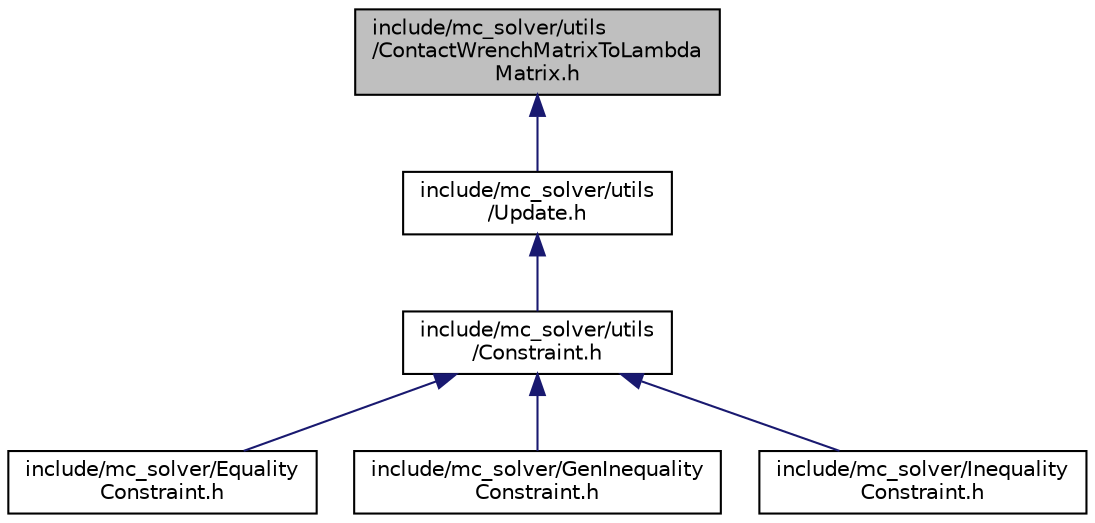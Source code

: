 digraph "include/mc_solver/utils/ContactWrenchMatrixToLambdaMatrix.h"
{
 // INTERACTIVE_SVG=YES
  edge [fontname="Helvetica",fontsize="10",labelfontname="Helvetica",labelfontsize="10"];
  node [fontname="Helvetica",fontsize="10",shape=record];
  Node73 [label="include/mc_solver/utils\l/ContactWrenchMatrixToLambda\lMatrix.h",height=0.2,width=0.4,color="black", fillcolor="grey75", style="filled", fontcolor="black"];
  Node73 -> Node74 [dir="back",color="midnightblue",fontsize="10",style="solid",fontname="Helvetica"];
  Node74 [label="include/mc_solver/utils\l/Update.h",height=0.2,width=0.4,color="black", fillcolor="white", style="filled",URL="$Update_8h.html"];
  Node74 -> Node75 [dir="back",color="midnightblue",fontsize="10",style="solid",fontname="Helvetica"];
  Node75 [label="include/mc_solver/utils\l/Constraint.h",height=0.2,width=0.4,color="black", fillcolor="white", style="filled",URL="$Constraint_8h.html"];
  Node75 -> Node76 [dir="back",color="midnightblue",fontsize="10",style="solid",fontname="Helvetica"];
  Node76 [label="include/mc_solver/Equality\lConstraint.h",height=0.2,width=0.4,color="black", fillcolor="white", style="filled",URL="$EqualityConstraint_8h.html"];
  Node75 -> Node77 [dir="back",color="midnightblue",fontsize="10",style="solid",fontname="Helvetica"];
  Node77 [label="include/mc_solver/GenInequality\lConstraint.h",height=0.2,width=0.4,color="black", fillcolor="white", style="filled",URL="$GenInequalityConstraint_8h.html"];
  Node75 -> Node78 [dir="back",color="midnightblue",fontsize="10",style="solid",fontname="Helvetica"];
  Node78 [label="include/mc_solver/Inequality\lConstraint.h",height=0.2,width=0.4,color="black", fillcolor="white", style="filled",URL="$InequalityConstraint_8h.html"];
}
